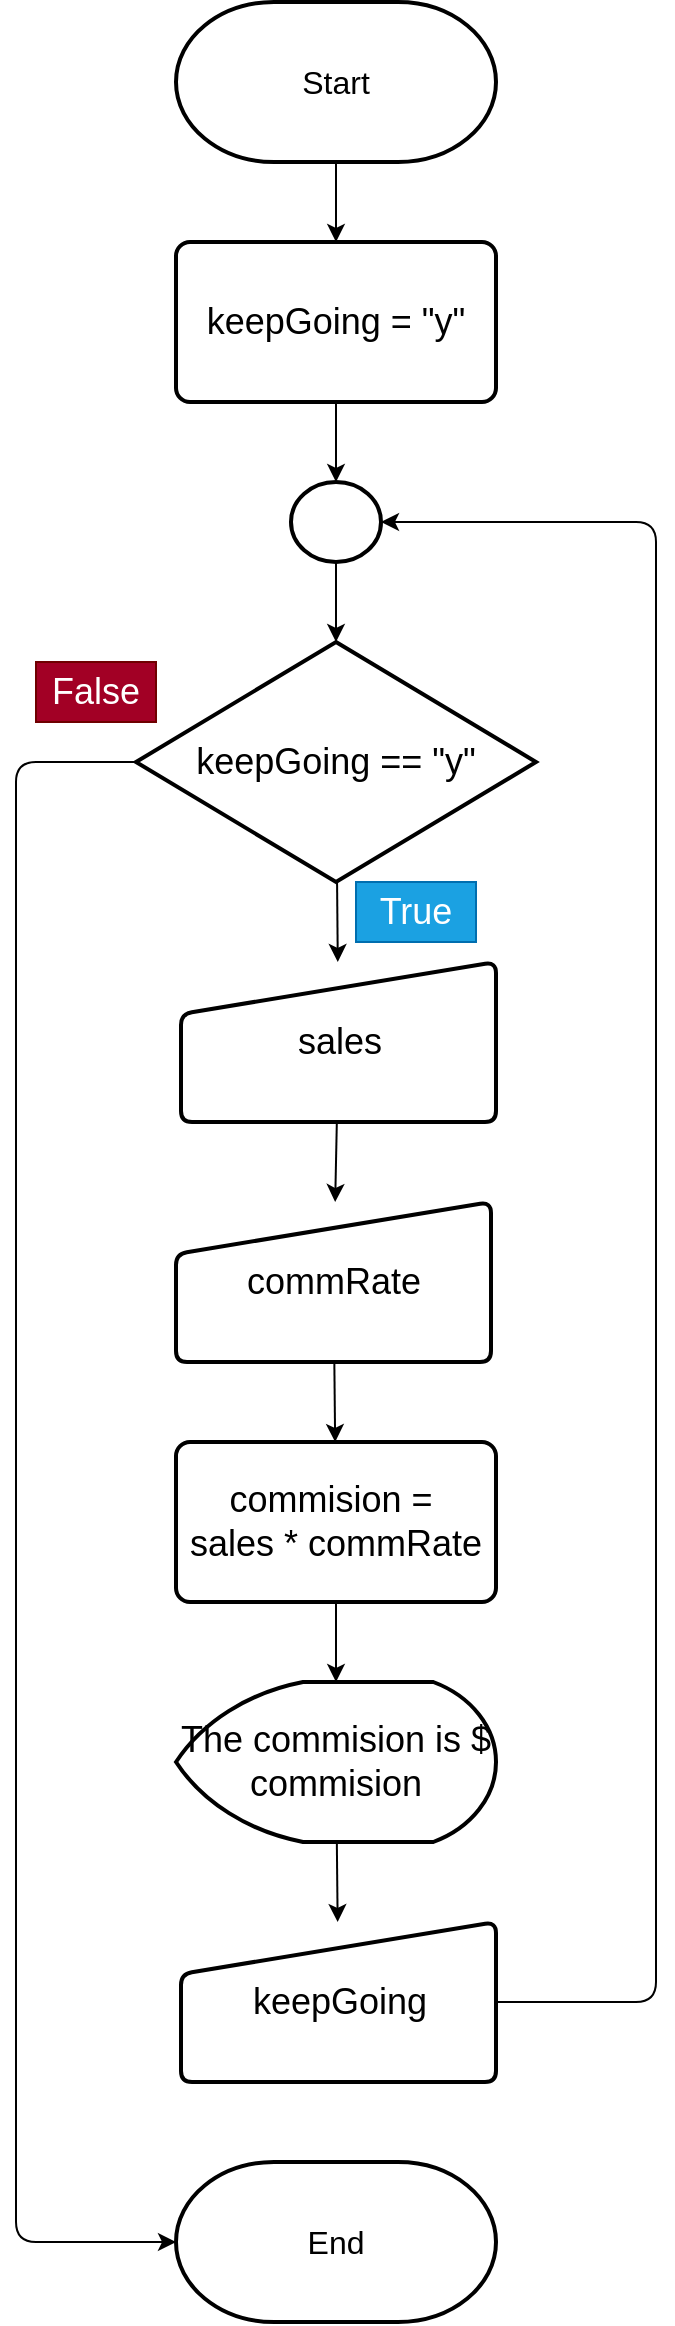 <mxfile>
    <diagram id="aZ3tEbdqXuzbKy0nVgKg" name="Page-1">
        <mxGraphModel dx="2162" dy="971" grid="1" gridSize="10" guides="1" tooltips="1" connect="1" arrows="1" fold="1" page="0" pageScale="1" pageWidth="850" pageHeight="1100" math="0" shadow="0">
            <root>
                <mxCell id="0"/>
                <mxCell id="1" parent="0"/>
                <mxCell id="4" value="" style="edgeStyle=none;html=1;fontSize=18;" edge="1" parent="1" source="2" target="3">
                    <mxGeometry relative="1" as="geometry"/>
                </mxCell>
                <mxCell id="2" value="&lt;font size=&quot;3&quot;&gt;Start&lt;/font&gt;" style="strokeWidth=2;html=1;shape=mxgraph.flowchart.terminator;whiteSpace=wrap;" vertex="1" parent="1">
                    <mxGeometry x="320" y="40" width="160" height="80" as="geometry"/>
                </mxCell>
                <mxCell id="7" value="" style="edgeStyle=none;html=1;fontSize=18;" edge="1" parent="1" source="3" target="6">
                    <mxGeometry relative="1" as="geometry"/>
                </mxCell>
                <mxCell id="3" value="keepGoing = &quot;y&quot;" style="rounded=1;whiteSpace=wrap;html=1;absoluteArcSize=1;arcSize=14;strokeWidth=2;fontSize=18;" vertex="1" parent="1">
                    <mxGeometry x="320" y="160" width="160" height="80" as="geometry"/>
                </mxCell>
                <mxCell id="15" value="" style="edgeStyle=none;html=1;fontSize=18;" edge="1" parent="1" source="5" target="9">
                    <mxGeometry relative="1" as="geometry"/>
                </mxCell>
                <mxCell id="22" style="edgeStyle=none;html=1;entryX=0;entryY=0.5;entryDx=0;entryDy=0;entryPerimeter=0;fontSize=18;" edge="1" parent="1" source="5" target="21">
                    <mxGeometry relative="1" as="geometry">
                        <Array as="points">
                            <mxPoint x="240" y="420"/>
                            <mxPoint x="240" y="1160"/>
                        </Array>
                    </mxGeometry>
                </mxCell>
                <mxCell id="5" value="keepGoing == &quot;y&quot;" style="strokeWidth=2;html=1;shape=mxgraph.flowchart.decision;whiteSpace=wrap;fontSize=18;" vertex="1" parent="1">
                    <mxGeometry x="300" y="360" width="200" height="120" as="geometry"/>
                </mxCell>
                <mxCell id="8" value="" style="edgeStyle=none;html=1;fontSize=18;" edge="1" parent="1" source="6" target="5">
                    <mxGeometry relative="1" as="geometry"/>
                </mxCell>
                <mxCell id="6" value="" style="strokeWidth=2;html=1;shape=mxgraph.flowchart.start_2;whiteSpace=wrap;fontSize=18;" vertex="1" parent="1">
                    <mxGeometry x="377.5" y="280" width="45" height="40" as="geometry"/>
                </mxCell>
                <mxCell id="16" value="" style="edgeStyle=none;html=1;fontSize=18;" edge="1" parent="1" source="9" target="10">
                    <mxGeometry relative="1" as="geometry"/>
                </mxCell>
                <mxCell id="9" value="sales" style="html=1;strokeWidth=2;shape=manualInput;whiteSpace=wrap;rounded=1;size=26;arcSize=11;fontSize=18;" vertex="1" parent="1">
                    <mxGeometry x="322.5" y="520" width="157.5" height="80" as="geometry"/>
                </mxCell>
                <mxCell id="17" value="" style="edgeStyle=none;html=1;fontSize=18;" edge="1" parent="1" source="10" target="11">
                    <mxGeometry relative="1" as="geometry"/>
                </mxCell>
                <mxCell id="10" value="commRate" style="html=1;strokeWidth=2;shape=manualInput;whiteSpace=wrap;rounded=1;size=26;arcSize=11;fontSize=18;" vertex="1" parent="1">
                    <mxGeometry x="320" y="640" width="157.5" height="80" as="geometry"/>
                </mxCell>
                <mxCell id="18" value="" style="edgeStyle=none;html=1;fontSize=18;" edge="1" parent="1" source="11" target="12">
                    <mxGeometry relative="1" as="geometry"/>
                </mxCell>
                <mxCell id="11" value="commision =&amp;nbsp;&lt;br&gt;sales * commRate" style="rounded=1;whiteSpace=wrap;html=1;absoluteArcSize=1;arcSize=14;strokeWidth=2;fontSize=18;" vertex="1" parent="1">
                    <mxGeometry x="320" y="760" width="160" height="80" as="geometry"/>
                </mxCell>
                <mxCell id="19" value="" style="edgeStyle=none;html=1;fontSize=18;" edge="1" parent="1" source="12" target="14">
                    <mxGeometry relative="1" as="geometry"/>
                </mxCell>
                <mxCell id="12" value="The commision is $&lt;br&gt;commision" style="strokeWidth=2;html=1;shape=mxgraph.flowchart.display;whiteSpace=wrap;fontSize=18;" vertex="1" parent="1">
                    <mxGeometry x="320" y="880" width="160" height="80" as="geometry"/>
                </mxCell>
                <mxCell id="20" style="edgeStyle=none;html=1;entryX=1;entryY=0.5;entryDx=0;entryDy=0;entryPerimeter=0;fontSize=18;" edge="1" parent="1" source="14" target="6">
                    <mxGeometry relative="1" as="geometry">
                        <Array as="points">
                            <mxPoint x="560" y="1040"/>
                            <mxPoint x="560" y="300"/>
                        </Array>
                    </mxGeometry>
                </mxCell>
                <mxCell id="14" value="keepGoing" style="html=1;strokeWidth=2;shape=manualInput;whiteSpace=wrap;rounded=1;size=26;arcSize=11;fontSize=18;" vertex="1" parent="1">
                    <mxGeometry x="322.5" y="1000" width="157.5" height="80" as="geometry"/>
                </mxCell>
                <mxCell id="21" value="&lt;font size=&quot;3&quot;&gt;End&lt;/font&gt;" style="strokeWidth=2;html=1;shape=mxgraph.flowchart.terminator;whiteSpace=wrap;" vertex="1" parent="1">
                    <mxGeometry x="320" y="1120" width="160" height="80" as="geometry"/>
                </mxCell>
                <mxCell id="23" value="True" style="text;html=1;strokeColor=#006EAF;fillColor=#1ba1e2;align=center;verticalAlign=middle;whiteSpace=wrap;rounded=0;fontSize=18;fontColor=#ffffff;" vertex="1" parent="1">
                    <mxGeometry x="410" y="480" width="60" height="30" as="geometry"/>
                </mxCell>
                <mxCell id="24" value="False" style="text;html=1;strokeColor=#6F0000;fillColor=#a20025;align=center;verticalAlign=middle;whiteSpace=wrap;rounded=0;fontSize=18;fontColor=#ffffff;" vertex="1" parent="1">
                    <mxGeometry x="250" y="370" width="60" height="30" as="geometry"/>
                </mxCell>
            </root>
        </mxGraphModel>
    </diagram>
</mxfile>